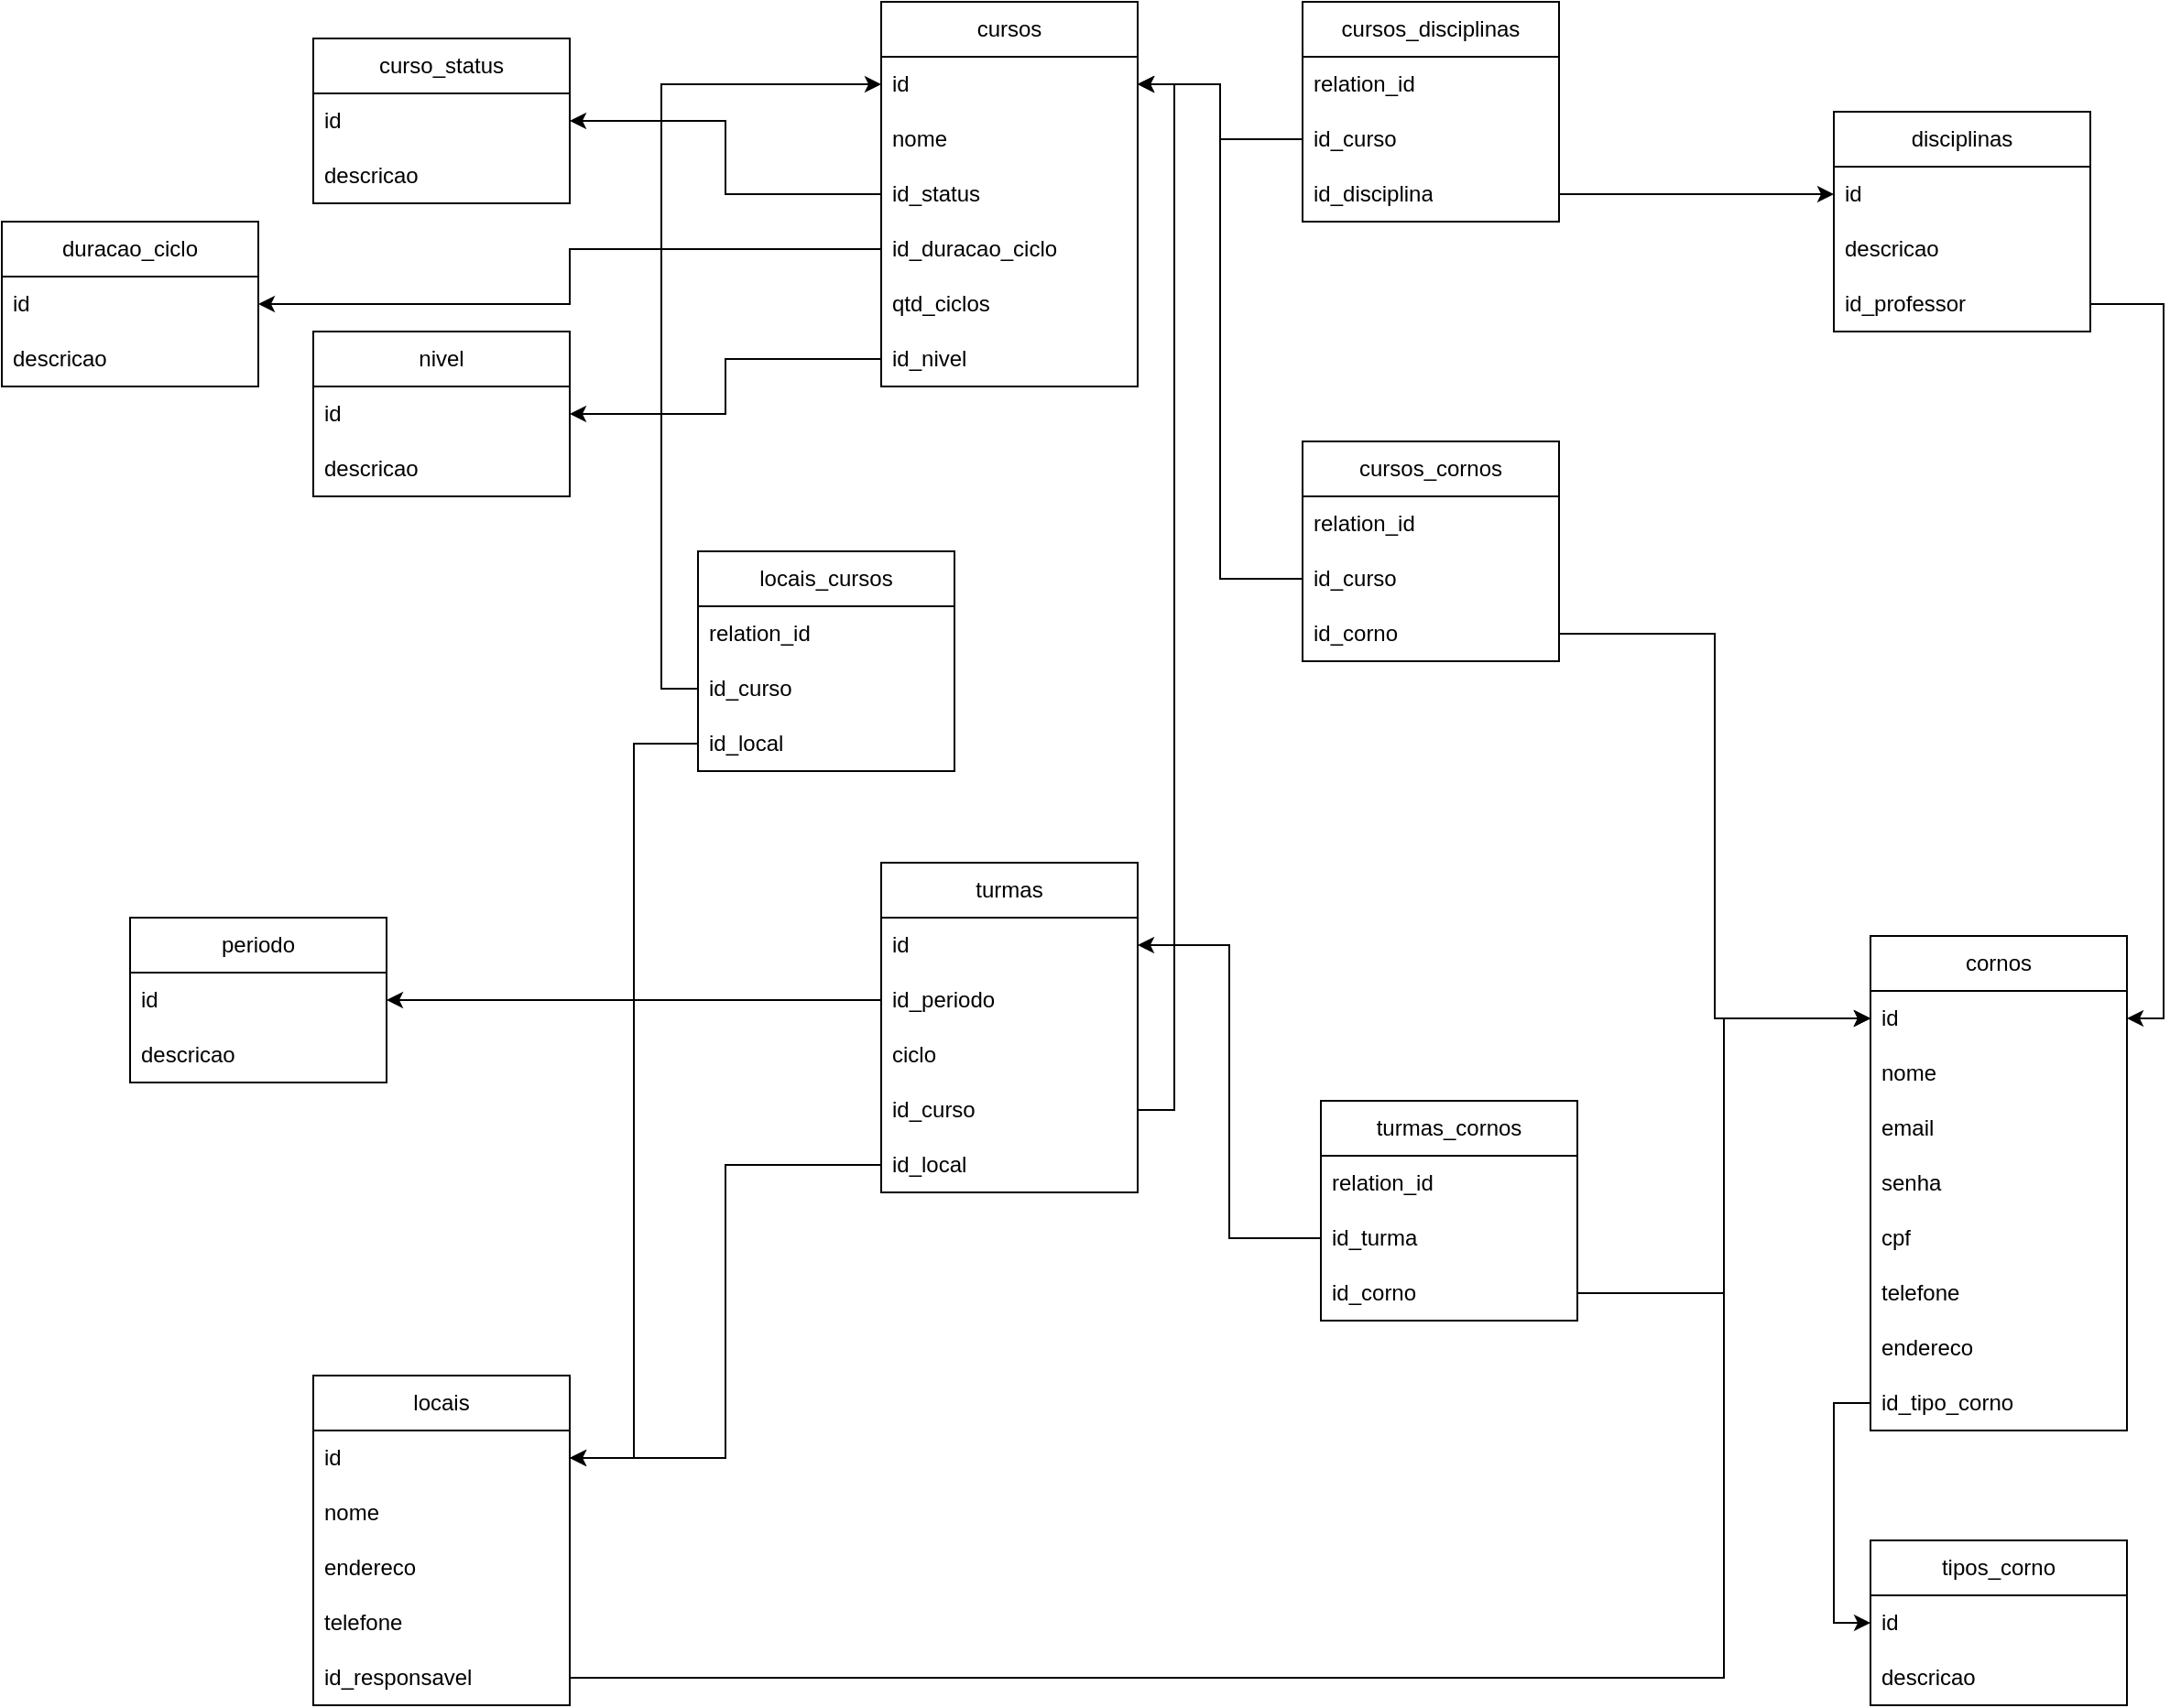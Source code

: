 <mxfile version="21.1.2" type="device">
  <diagram name="Page-1" id="UNueOS8lXwnA3cSCIWRU">
    <mxGraphModel dx="1342" dy="1609" grid="1" gridSize="10" guides="1" tooltips="1" connect="1" arrows="1" fold="1" page="1" pageScale="1" pageWidth="850" pageHeight="1100" math="0" shadow="0">
      <root>
        <mxCell id="0" />
        <mxCell id="1" parent="0" />
        <mxCell id="bWdY93K6kgxjIKni7vh6-2" value="cornos" style="swimlane;fontStyle=0;childLayout=stackLayout;horizontal=1;startSize=30;horizontalStack=0;resizeParent=1;resizeParentMax=0;resizeLast=0;collapsible=1;marginBottom=0;whiteSpace=wrap;html=1;" parent="1" vertex="1">
          <mxGeometry x="1020" y="-560" width="140" height="270" as="geometry" />
        </mxCell>
        <mxCell id="bWdY93K6kgxjIKni7vh6-3" value="id" style="text;strokeColor=none;fillColor=none;align=left;verticalAlign=middle;spacingLeft=4;spacingRight=4;overflow=hidden;points=[[0,0.5],[1,0.5]];portConstraint=eastwest;rotatable=0;whiteSpace=wrap;html=1;" parent="bWdY93K6kgxjIKni7vh6-2" vertex="1">
          <mxGeometry y="30" width="140" height="30" as="geometry" />
        </mxCell>
        <mxCell id="bWdY93K6kgxjIKni7vh6-4" value="nome" style="text;strokeColor=none;fillColor=none;align=left;verticalAlign=middle;spacingLeft=4;spacingRight=4;overflow=hidden;points=[[0,0.5],[1,0.5]];portConstraint=eastwest;rotatable=0;whiteSpace=wrap;html=1;" parent="bWdY93K6kgxjIKni7vh6-2" vertex="1">
          <mxGeometry y="60" width="140" height="30" as="geometry" />
        </mxCell>
        <mxCell id="bWdY93K6kgxjIKni7vh6-5" value="email" style="text;strokeColor=none;fillColor=none;align=left;verticalAlign=middle;spacingLeft=4;spacingRight=4;overflow=hidden;points=[[0,0.5],[1,0.5]];portConstraint=eastwest;rotatable=0;whiteSpace=wrap;html=1;" parent="bWdY93K6kgxjIKni7vh6-2" vertex="1">
          <mxGeometry y="90" width="140" height="30" as="geometry" />
        </mxCell>
        <mxCell id="bWdY93K6kgxjIKni7vh6-7" value="senha" style="text;strokeColor=none;fillColor=none;align=left;verticalAlign=middle;spacingLeft=4;spacingRight=4;overflow=hidden;points=[[0,0.5],[1,0.5]];portConstraint=eastwest;rotatable=0;whiteSpace=wrap;html=1;" parent="bWdY93K6kgxjIKni7vh6-2" vertex="1">
          <mxGeometry y="120" width="140" height="30" as="geometry" />
        </mxCell>
        <mxCell id="bWdY93K6kgxjIKni7vh6-8" value="cpf" style="text;strokeColor=none;fillColor=none;align=left;verticalAlign=middle;spacingLeft=4;spacingRight=4;overflow=hidden;points=[[0,0.5],[1,0.5]];portConstraint=eastwest;rotatable=0;whiteSpace=wrap;html=1;" parent="bWdY93K6kgxjIKni7vh6-2" vertex="1">
          <mxGeometry y="150" width="140" height="30" as="geometry" />
        </mxCell>
        <mxCell id="bWdY93K6kgxjIKni7vh6-9" value="telefone" style="text;strokeColor=none;fillColor=none;align=left;verticalAlign=middle;spacingLeft=4;spacingRight=4;overflow=hidden;points=[[0,0.5],[1,0.5]];portConstraint=eastwest;rotatable=0;whiteSpace=wrap;html=1;" parent="bWdY93K6kgxjIKni7vh6-2" vertex="1">
          <mxGeometry y="180" width="140" height="30" as="geometry" />
        </mxCell>
        <mxCell id="fY6d0cN9AgHFVK3NOtTk-2" value="endereco" style="text;strokeColor=none;fillColor=none;align=left;verticalAlign=middle;spacingLeft=4;spacingRight=4;overflow=hidden;points=[[0,0.5],[1,0.5]];portConstraint=eastwest;rotatable=0;whiteSpace=wrap;html=1;" vertex="1" parent="bWdY93K6kgxjIKni7vh6-2">
          <mxGeometry y="210" width="140" height="30" as="geometry" />
        </mxCell>
        <mxCell id="bWdY93K6kgxjIKni7vh6-91" value="id_tipo_corno" style="text;strokeColor=none;fillColor=none;align=left;verticalAlign=middle;spacingLeft=4;spacingRight=4;overflow=hidden;points=[[0,0.5],[1,0.5]];portConstraint=eastwest;rotatable=0;whiteSpace=wrap;html=1;" parent="bWdY93K6kgxjIKni7vh6-2" vertex="1">
          <mxGeometry y="240" width="140" height="30" as="geometry" />
        </mxCell>
        <mxCell id="bWdY93K6kgxjIKni7vh6-17" value="curso_status" style="swimlane;fontStyle=0;childLayout=stackLayout;horizontal=1;startSize=30;horizontalStack=0;resizeParent=1;resizeParentMax=0;resizeLast=0;collapsible=1;marginBottom=0;whiteSpace=wrap;html=1;" parent="1" vertex="1">
          <mxGeometry x="170" y="-1050" width="140" height="90" as="geometry" />
        </mxCell>
        <mxCell id="bWdY93K6kgxjIKni7vh6-18" value="id" style="text;strokeColor=none;fillColor=none;align=left;verticalAlign=middle;spacingLeft=4;spacingRight=4;overflow=hidden;points=[[0,0.5],[1,0.5]];portConstraint=eastwest;rotatable=0;whiteSpace=wrap;html=1;" parent="bWdY93K6kgxjIKni7vh6-17" vertex="1">
          <mxGeometry y="30" width="140" height="30" as="geometry" />
        </mxCell>
        <mxCell id="bWdY93K6kgxjIKni7vh6-19" value="descricao" style="text;strokeColor=none;fillColor=none;align=left;verticalAlign=middle;spacingLeft=4;spacingRight=4;overflow=hidden;points=[[0,0.5],[1,0.5]];portConstraint=eastwest;rotatable=0;whiteSpace=wrap;html=1;" parent="bWdY93K6kgxjIKni7vh6-17" vertex="1">
          <mxGeometry y="60" width="140" height="30" as="geometry" />
        </mxCell>
        <mxCell id="bWdY93K6kgxjIKni7vh6-24" value="cursos" style="swimlane;fontStyle=0;childLayout=stackLayout;horizontal=1;startSize=30;horizontalStack=0;resizeParent=1;resizeParentMax=0;resizeLast=0;collapsible=1;marginBottom=0;whiteSpace=wrap;html=1;" parent="1" vertex="1">
          <mxGeometry x="480" y="-1070" width="140" height="210" as="geometry" />
        </mxCell>
        <mxCell id="bWdY93K6kgxjIKni7vh6-25" value="id" style="text;strokeColor=none;fillColor=none;align=left;verticalAlign=middle;spacingLeft=4;spacingRight=4;overflow=hidden;points=[[0,0.5],[1,0.5]];portConstraint=eastwest;rotatable=0;whiteSpace=wrap;html=1;" parent="bWdY93K6kgxjIKni7vh6-24" vertex="1">
          <mxGeometry y="30" width="140" height="30" as="geometry" />
        </mxCell>
        <mxCell id="bWdY93K6kgxjIKni7vh6-26" value="nome" style="text;strokeColor=none;fillColor=none;align=left;verticalAlign=middle;spacingLeft=4;spacingRight=4;overflow=hidden;points=[[0,0.5],[1,0.5]];portConstraint=eastwest;rotatable=0;whiteSpace=wrap;html=1;" parent="bWdY93K6kgxjIKni7vh6-24" vertex="1">
          <mxGeometry y="60" width="140" height="30" as="geometry" />
        </mxCell>
        <mxCell id="bWdY93K6kgxjIKni7vh6-30" value="id_status" style="text;strokeColor=none;fillColor=none;align=left;verticalAlign=middle;spacingLeft=4;spacingRight=4;overflow=hidden;points=[[0,0.5],[1,0.5]];portConstraint=eastwest;rotatable=0;whiteSpace=wrap;html=1;" parent="bWdY93K6kgxjIKni7vh6-24" vertex="1">
          <mxGeometry y="90" width="140" height="30" as="geometry" />
        </mxCell>
        <mxCell id="bWdY93K6kgxjIKni7vh6-72" value="id_duracao_ciclo" style="text;strokeColor=none;fillColor=none;align=left;verticalAlign=middle;spacingLeft=4;spacingRight=4;overflow=hidden;points=[[0,0.5],[1,0.5]];portConstraint=eastwest;rotatable=0;whiteSpace=wrap;html=1;" parent="bWdY93K6kgxjIKni7vh6-24" vertex="1">
          <mxGeometry y="120" width="140" height="30" as="geometry" />
        </mxCell>
        <mxCell id="bWdY93K6kgxjIKni7vh6-73" value="qtd_ciclos" style="text;strokeColor=none;fillColor=none;align=left;verticalAlign=middle;spacingLeft=4;spacingRight=4;overflow=hidden;points=[[0,0.5],[1,0.5]];portConstraint=eastwest;rotatable=0;whiteSpace=wrap;html=1;" parent="bWdY93K6kgxjIKni7vh6-24" vertex="1">
          <mxGeometry y="150" width="140" height="30" as="geometry" />
        </mxCell>
        <mxCell id="bWdY93K6kgxjIKni7vh6-74" value="id_nivel" style="text;strokeColor=none;fillColor=none;align=left;verticalAlign=middle;spacingLeft=4;spacingRight=4;overflow=hidden;points=[[0,0.5],[1,0.5]];portConstraint=eastwest;rotatable=0;whiteSpace=wrap;html=1;" parent="bWdY93K6kgxjIKni7vh6-24" vertex="1">
          <mxGeometry y="180" width="140" height="30" as="geometry" />
        </mxCell>
        <mxCell id="bWdY93K6kgxjIKni7vh6-32" value="cursos_cornos" style="swimlane;fontStyle=0;childLayout=stackLayout;horizontal=1;startSize=30;horizontalStack=0;resizeParent=1;resizeParentMax=0;resizeLast=0;collapsible=1;marginBottom=0;whiteSpace=wrap;html=1;" parent="1" vertex="1">
          <mxGeometry x="710" y="-830" width="140" height="120" as="geometry" />
        </mxCell>
        <mxCell id="bWdY93K6kgxjIKni7vh6-33" value="relation_id" style="text;strokeColor=none;fillColor=none;align=left;verticalAlign=middle;spacingLeft=4;spacingRight=4;overflow=hidden;points=[[0,0.5],[1,0.5]];portConstraint=eastwest;rotatable=0;whiteSpace=wrap;html=1;" parent="bWdY93K6kgxjIKni7vh6-32" vertex="1">
          <mxGeometry y="30" width="140" height="30" as="geometry" />
        </mxCell>
        <mxCell id="bWdY93K6kgxjIKni7vh6-34" value="id_curso" style="text;strokeColor=none;fillColor=none;align=left;verticalAlign=middle;spacingLeft=4;spacingRight=4;overflow=hidden;points=[[0,0.5],[1,0.5]];portConstraint=eastwest;rotatable=0;whiteSpace=wrap;html=1;" parent="bWdY93K6kgxjIKni7vh6-32" vertex="1">
          <mxGeometry y="60" width="140" height="30" as="geometry" />
        </mxCell>
        <mxCell id="bWdY93K6kgxjIKni7vh6-35" value="id_corno" style="text;strokeColor=none;fillColor=none;align=left;verticalAlign=middle;spacingLeft=4;spacingRight=4;overflow=hidden;points=[[0,0.5],[1,0.5]];portConstraint=eastwest;rotatable=0;whiteSpace=wrap;html=1;" parent="bWdY93K6kgxjIKni7vh6-32" vertex="1">
          <mxGeometry y="90" width="140" height="30" as="geometry" />
        </mxCell>
        <mxCell id="bWdY93K6kgxjIKni7vh6-40" value="locais" style="swimlane;fontStyle=0;childLayout=stackLayout;horizontal=1;startSize=30;horizontalStack=0;resizeParent=1;resizeParentMax=0;resizeLast=0;collapsible=1;marginBottom=0;whiteSpace=wrap;html=1;" parent="1" vertex="1">
          <mxGeometry x="170" y="-320" width="140" height="180" as="geometry" />
        </mxCell>
        <mxCell id="bWdY93K6kgxjIKni7vh6-41" value="id" style="text;strokeColor=none;fillColor=none;align=left;verticalAlign=middle;spacingLeft=4;spacingRight=4;overflow=hidden;points=[[0,0.5],[1,0.5]];portConstraint=eastwest;rotatable=0;whiteSpace=wrap;html=1;" parent="bWdY93K6kgxjIKni7vh6-40" vertex="1">
          <mxGeometry y="30" width="140" height="30" as="geometry" />
        </mxCell>
        <mxCell id="bWdY93K6kgxjIKni7vh6-42" value="nome" style="text;strokeColor=none;fillColor=none;align=left;verticalAlign=middle;spacingLeft=4;spacingRight=4;overflow=hidden;points=[[0,0.5],[1,0.5]];portConstraint=eastwest;rotatable=0;whiteSpace=wrap;html=1;" parent="bWdY93K6kgxjIKni7vh6-40" vertex="1">
          <mxGeometry y="60" width="140" height="30" as="geometry" />
        </mxCell>
        <mxCell id="bWdY93K6kgxjIKni7vh6-43" value="endereco" style="text;strokeColor=none;fillColor=none;align=left;verticalAlign=middle;spacingLeft=4;spacingRight=4;overflow=hidden;points=[[0,0.5],[1,0.5]];portConstraint=eastwest;rotatable=0;whiteSpace=wrap;html=1;" parent="bWdY93K6kgxjIKni7vh6-40" vertex="1">
          <mxGeometry y="90" width="140" height="30" as="geometry" />
        </mxCell>
        <mxCell id="bWdY93K6kgxjIKni7vh6-44" value="telefone" style="text;strokeColor=none;fillColor=none;align=left;verticalAlign=middle;spacingLeft=4;spacingRight=4;overflow=hidden;points=[[0,0.5],[1,0.5]];portConstraint=eastwest;rotatable=0;whiteSpace=wrap;html=1;" parent="bWdY93K6kgxjIKni7vh6-40" vertex="1">
          <mxGeometry y="120" width="140" height="30" as="geometry" />
        </mxCell>
        <mxCell id="bWdY93K6kgxjIKni7vh6-45" value="id_responsavel" style="text;strokeColor=none;fillColor=none;align=left;verticalAlign=middle;spacingLeft=4;spacingRight=4;overflow=hidden;points=[[0,0.5],[1,0.5]];portConstraint=eastwest;rotatable=0;whiteSpace=wrap;html=1;" parent="bWdY93K6kgxjIKni7vh6-40" vertex="1">
          <mxGeometry y="150" width="140" height="30" as="geometry" />
        </mxCell>
        <mxCell id="bWdY93K6kgxjIKni7vh6-48" value="locais_cursos" style="swimlane;fontStyle=0;childLayout=stackLayout;horizontal=1;startSize=30;horizontalStack=0;resizeParent=1;resizeParentMax=0;resizeLast=0;collapsible=1;marginBottom=0;whiteSpace=wrap;html=1;" parent="1" vertex="1">
          <mxGeometry x="380" y="-770" width="140" height="120" as="geometry" />
        </mxCell>
        <mxCell id="bWdY93K6kgxjIKni7vh6-49" value="relation_id" style="text;strokeColor=none;fillColor=none;align=left;verticalAlign=middle;spacingLeft=4;spacingRight=4;overflow=hidden;points=[[0,0.5],[1,0.5]];portConstraint=eastwest;rotatable=0;whiteSpace=wrap;html=1;" parent="bWdY93K6kgxjIKni7vh6-48" vertex="1">
          <mxGeometry y="30" width="140" height="30" as="geometry" />
        </mxCell>
        <mxCell id="bWdY93K6kgxjIKni7vh6-50" value="id_curso" style="text;strokeColor=none;fillColor=none;align=left;verticalAlign=middle;spacingLeft=4;spacingRight=4;overflow=hidden;points=[[0,0.5],[1,0.5]];portConstraint=eastwest;rotatable=0;whiteSpace=wrap;html=1;" parent="bWdY93K6kgxjIKni7vh6-48" vertex="1">
          <mxGeometry y="60" width="140" height="30" as="geometry" />
        </mxCell>
        <mxCell id="bWdY93K6kgxjIKni7vh6-51" value="id_local" style="text;strokeColor=none;fillColor=none;align=left;verticalAlign=middle;spacingLeft=4;spacingRight=4;overflow=hidden;points=[[0,0.5],[1,0.5]];portConstraint=eastwest;rotatable=0;whiteSpace=wrap;html=1;" parent="bWdY93K6kgxjIKni7vh6-48" vertex="1">
          <mxGeometry y="90" width="140" height="30" as="geometry" />
        </mxCell>
        <mxCell id="bWdY93K6kgxjIKni7vh6-61" value="turmas" style="swimlane;fontStyle=0;childLayout=stackLayout;horizontal=1;startSize=30;horizontalStack=0;resizeParent=1;resizeParentMax=0;resizeLast=0;collapsible=1;marginBottom=0;whiteSpace=wrap;html=1;" parent="1" vertex="1">
          <mxGeometry x="480" y="-600" width="140" height="180" as="geometry" />
        </mxCell>
        <mxCell id="bWdY93K6kgxjIKni7vh6-62" value="id" style="text;strokeColor=none;fillColor=none;align=left;verticalAlign=middle;spacingLeft=4;spacingRight=4;overflow=hidden;points=[[0,0.5],[1,0.5]];portConstraint=eastwest;rotatable=0;whiteSpace=wrap;html=1;" parent="bWdY93K6kgxjIKni7vh6-61" vertex="1">
          <mxGeometry y="30" width="140" height="30" as="geometry" />
        </mxCell>
        <mxCell id="bWdY93K6kgxjIKni7vh6-63" value="id_periodo" style="text;strokeColor=none;fillColor=none;align=left;verticalAlign=middle;spacingLeft=4;spacingRight=4;overflow=hidden;points=[[0,0.5],[1,0.5]];portConstraint=eastwest;rotatable=0;whiteSpace=wrap;html=1;" parent="bWdY93K6kgxjIKni7vh6-61" vertex="1">
          <mxGeometry y="60" width="140" height="30" as="geometry" />
        </mxCell>
        <mxCell id="bWdY93K6kgxjIKni7vh6-64" value="ciclo" style="text;strokeColor=none;fillColor=none;align=left;verticalAlign=middle;spacingLeft=4;spacingRight=4;overflow=hidden;points=[[0,0.5],[1,0.5]];portConstraint=eastwest;rotatable=0;whiteSpace=wrap;html=1;" parent="bWdY93K6kgxjIKni7vh6-61" vertex="1">
          <mxGeometry y="90" width="140" height="30" as="geometry" />
        </mxCell>
        <mxCell id="bWdY93K6kgxjIKni7vh6-130" value="id_curso" style="text;strokeColor=none;fillColor=none;align=left;verticalAlign=middle;spacingLeft=4;spacingRight=4;overflow=hidden;points=[[0,0.5],[1,0.5]];portConstraint=eastwest;rotatable=0;whiteSpace=wrap;html=1;" parent="bWdY93K6kgxjIKni7vh6-61" vertex="1">
          <mxGeometry y="120" width="140" height="30" as="geometry" />
        </mxCell>
        <mxCell id="bWdY93K6kgxjIKni7vh6-161" value="id_local" style="text;strokeColor=none;fillColor=none;align=left;verticalAlign=middle;spacingLeft=4;spacingRight=4;overflow=hidden;points=[[0,0.5],[1,0.5]];portConstraint=eastwest;rotatable=0;whiteSpace=wrap;html=1;" parent="bWdY93K6kgxjIKni7vh6-61" vertex="1">
          <mxGeometry y="150" width="140" height="30" as="geometry" />
        </mxCell>
        <mxCell id="bWdY93K6kgxjIKni7vh6-65" value="periodo" style="swimlane;fontStyle=0;childLayout=stackLayout;horizontal=1;startSize=30;horizontalStack=0;resizeParent=1;resizeParentMax=0;resizeLast=0;collapsible=1;marginBottom=0;whiteSpace=wrap;html=1;" parent="1" vertex="1">
          <mxGeometry x="70" y="-570" width="140" height="90" as="geometry" />
        </mxCell>
        <mxCell id="bWdY93K6kgxjIKni7vh6-66" value="id" style="text;strokeColor=none;fillColor=none;align=left;verticalAlign=middle;spacingLeft=4;spacingRight=4;overflow=hidden;points=[[0,0.5],[1,0.5]];portConstraint=eastwest;rotatable=0;whiteSpace=wrap;html=1;" parent="bWdY93K6kgxjIKni7vh6-65" vertex="1">
          <mxGeometry y="30" width="140" height="30" as="geometry" />
        </mxCell>
        <mxCell id="bWdY93K6kgxjIKni7vh6-67" value="descricao" style="text;strokeColor=none;fillColor=none;align=left;verticalAlign=middle;spacingLeft=4;spacingRight=4;overflow=hidden;points=[[0,0.5],[1,0.5]];portConstraint=eastwest;rotatable=0;whiteSpace=wrap;html=1;" parent="bWdY93K6kgxjIKni7vh6-65" vertex="1">
          <mxGeometry y="60" width="140" height="30" as="geometry" />
        </mxCell>
        <mxCell id="bWdY93K6kgxjIKni7vh6-69" value="duracao_ciclo" style="swimlane;fontStyle=0;childLayout=stackLayout;horizontal=1;startSize=30;horizontalStack=0;resizeParent=1;resizeParentMax=0;resizeLast=0;collapsible=1;marginBottom=0;whiteSpace=wrap;html=1;" parent="1" vertex="1">
          <mxGeometry y="-950" width="140" height="90" as="geometry" />
        </mxCell>
        <mxCell id="bWdY93K6kgxjIKni7vh6-70" value="id" style="text;strokeColor=none;fillColor=none;align=left;verticalAlign=middle;spacingLeft=4;spacingRight=4;overflow=hidden;points=[[0,0.5],[1,0.5]];portConstraint=eastwest;rotatable=0;whiteSpace=wrap;html=1;" parent="bWdY93K6kgxjIKni7vh6-69" vertex="1">
          <mxGeometry y="30" width="140" height="30" as="geometry" />
        </mxCell>
        <mxCell id="bWdY93K6kgxjIKni7vh6-71" value="descricao" style="text;strokeColor=none;fillColor=none;align=left;verticalAlign=middle;spacingLeft=4;spacingRight=4;overflow=hidden;points=[[0,0.5],[1,0.5]];portConstraint=eastwest;rotatable=0;whiteSpace=wrap;html=1;" parent="bWdY93K6kgxjIKni7vh6-69" vertex="1">
          <mxGeometry y="60" width="140" height="30" as="geometry" />
        </mxCell>
        <mxCell id="bWdY93K6kgxjIKni7vh6-75" value="nivel" style="swimlane;fontStyle=0;childLayout=stackLayout;horizontal=1;startSize=30;horizontalStack=0;resizeParent=1;resizeParentMax=0;resizeLast=0;collapsible=1;marginBottom=0;whiteSpace=wrap;html=1;" parent="1" vertex="1">
          <mxGeometry x="170" y="-890" width="140" height="90" as="geometry" />
        </mxCell>
        <mxCell id="bWdY93K6kgxjIKni7vh6-76" value="id" style="text;strokeColor=none;fillColor=none;align=left;verticalAlign=middle;spacingLeft=4;spacingRight=4;overflow=hidden;points=[[0,0.5],[1,0.5]];portConstraint=eastwest;rotatable=0;whiteSpace=wrap;html=1;" parent="bWdY93K6kgxjIKni7vh6-75" vertex="1">
          <mxGeometry y="30" width="140" height="30" as="geometry" />
        </mxCell>
        <mxCell id="bWdY93K6kgxjIKni7vh6-77" value="descricao" style="text;strokeColor=none;fillColor=none;align=left;verticalAlign=middle;spacingLeft=4;spacingRight=4;overflow=hidden;points=[[0,0.5],[1,0.5]];portConstraint=eastwest;rotatable=0;whiteSpace=wrap;html=1;" parent="bWdY93K6kgxjIKni7vh6-75" vertex="1">
          <mxGeometry y="60" width="140" height="30" as="geometry" />
        </mxCell>
        <mxCell id="bWdY93K6kgxjIKni7vh6-79" value="turmas_cornos" style="swimlane;fontStyle=0;childLayout=stackLayout;horizontal=1;startSize=30;horizontalStack=0;resizeParent=1;resizeParentMax=0;resizeLast=0;collapsible=1;marginBottom=0;whiteSpace=wrap;html=1;" parent="1" vertex="1">
          <mxGeometry x="720" y="-470" width="140" height="120" as="geometry" />
        </mxCell>
        <mxCell id="bWdY93K6kgxjIKni7vh6-80" value="relation_id" style="text;strokeColor=none;fillColor=none;align=left;verticalAlign=middle;spacingLeft=4;spacingRight=4;overflow=hidden;points=[[0,0.5],[1,0.5]];portConstraint=eastwest;rotatable=0;whiteSpace=wrap;html=1;" parent="bWdY93K6kgxjIKni7vh6-79" vertex="1">
          <mxGeometry y="30" width="140" height="30" as="geometry" />
        </mxCell>
        <mxCell id="bWdY93K6kgxjIKni7vh6-81" value="id_turma" style="text;strokeColor=none;fillColor=none;align=left;verticalAlign=middle;spacingLeft=4;spacingRight=4;overflow=hidden;points=[[0,0.5],[1,0.5]];portConstraint=eastwest;rotatable=0;whiteSpace=wrap;html=1;" parent="bWdY93K6kgxjIKni7vh6-79" vertex="1">
          <mxGeometry y="60" width="140" height="30" as="geometry" />
        </mxCell>
        <mxCell id="bWdY93K6kgxjIKni7vh6-82" value="id_corno" style="text;strokeColor=none;fillColor=none;align=left;verticalAlign=middle;spacingLeft=4;spacingRight=4;overflow=hidden;points=[[0,0.5],[1,0.5]];portConstraint=eastwest;rotatable=0;whiteSpace=wrap;html=1;" parent="bWdY93K6kgxjIKni7vh6-79" vertex="1">
          <mxGeometry y="90" width="140" height="30" as="geometry" />
        </mxCell>
        <mxCell id="bWdY93K6kgxjIKni7vh6-83" value="disciplinas" style="swimlane;fontStyle=0;childLayout=stackLayout;horizontal=1;startSize=30;horizontalStack=0;resizeParent=1;resizeParentMax=0;resizeLast=0;collapsible=1;marginBottom=0;whiteSpace=wrap;html=1;" parent="1" vertex="1">
          <mxGeometry x="1000" y="-1010" width="140" height="120" as="geometry" />
        </mxCell>
        <mxCell id="bWdY93K6kgxjIKni7vh6-84" value="id" style="text;strokeColor=none;fillColor=none;align=left;verticalAlign=middle;spacingLeft=4;spacingRight=4;overflow=hidden;points=[[0,0.5],[1,0.5]];portConstraint=eastwest;rotatable=0;whiteSpace=wrap;html=1;" parent="bWdY93K6kgxjIKni7vh6-83" vertex="1">
          <mxGeometry y="30" width="140" height="30" as="geometry" />
        </mxCell>
        <mxCell id="bWdY93K6kgxjIKni7vh6-85" value="descricao" style="text;strokeColor=none;fillColor=none;align=left;verticalAlign=middle;spacingLeft=4;spacingRight=4;overflow=hidden;points=[[0,0.5],[1,0.5]];portConstraint=eastwest;rotatable=0;whiteSpace=wrap;html=1;" parent="bWdY93K6kgxjIKni7vh6-83" vertex="1">
          <mxGeometry y="60" width="140" height="30" as="geometry" />
        </mxCell>
        <mxCell id="bWdY93K6kgxjIKni7vh6-86" value="id_professor" style="text;strokeColor=none;fillColor=none;align=left;verticalAlign=middle;spacingLeft=4;spacingRight=4;overflow=hidden;points=[[0,0.5],[1,0.5]];portConstraint=eastwest;rotatable=0;whiteSpace=wrap;html=1;" parent="bWdY93K6kgxjIKni7vh6-83" vertex="1">
          <mxGeometry y="90" width="140" height="30" as="geometry" />
        </mxCell>
        <mxCell id="bWdY93K6kgxjIKni7vh6-87" value="cursos_disciplinas" style="swimlane;fontStyle=0;childLayout=stackLayout;horizontal=1;startSize=30;horizontalStack=0;resizeParent=1;resizeParentMax=0;resizeLast=0;collapsible=1;marginBottom=0;whiteSpace=wrap;html=1;" parent="1" vertex="1">
          <mxGeometry x="710" y="-1070" width="140" height="120" as="geometry" />
        </mxCell>
        <mxCell id="bWdY93K6kgxjIKni7vh6-88" value="relation_id" style="text;strokeColor=none;fillColor=none;align=left;verticalAlign=middle;spacingLeft=4;spacingRight=4;overflow=hidden;points=[[0,0.5],[1,0.5]];portConstraint=eastwest;rotatable=0;whiteSpace=wrap;html=1;" parent="bWdY93K6kgxjIKni7vh6-87" vertex="1">
          <mxGeometry y="30" width="140" height="30" as="geometry" />
        </mxCell>
        <mxCell id="bWdY93K6kgxjIKni7vh6-89" value="id_curso" style="text;strokeColor=none;fillColor=none;align=left;verticalAlign=middle;spacingLeft=4;spacingRight=4;overflow=hidden;points=[[0,0.5],[1,0.5]];portConstraint=eastwest;rotatable=0;whiteSpace=wrap;html=1;" parent="bWdY93K6kgxjIKni7vh6-87" vertex="1">
          <mxGeometry y="60" width="140" height="30" as="geometry" />
        </mxCell>
        <mxCell id="bWdY93K6kgxjIKni7vh6-90" value="id_disciplina" style="text;strokeColor=none;fillColor=none;align=left;verticalAlign=middle;spacingLeft=4;spacingRight=4;overflow=hidden;points=[[0,0.5],[1,0.5]];portConstraint=eastwest;rotatable=0;whiteSpace=wrap;html=1;" parent="bWdY93K6kgxjIKni7vh6-87" vertex="1">
          <mxGeometry y="90" width="140" height="30" as="geometry" />
        </mxCell>
        <mxCell id="bWdY93K6kgxjIKni7vh6-92" value="tipos_corno" style="swimlane;fontStyle=0;childLayout=stackLayout;horizontal=1;startSize=30;horizontalStack=0;resizeParent=1;resizeParentMax=0;resizeLast=0;collapsible=1;marginBottom=0;whiteSpace=wrap;html=1;" parent="1" vertex="1">
          <mxGeometry x="1020" y="-230" width="140" height="90" as="geometry" />
        </mxCell>
        <mxCell id="bWdY93K6kgxjIKni7vh6-93" value="id" style="text;strokeColor=none;fillColor=none;align=left;verticalAlign=middle;spacingLeft=4;spacingRight=4;overflow=hidden;points=[[0,0.5],[1,0.5]];portConstraint=eastwest;rotatable=0;whiteSpace=wrap;html=1;" parent="bWdY93K6kgxjIKni7vh6-92" vertex="1">
          <mxGeometry y="30" width="140" height="30" as="geometry" />
        </mxCell>
        <mxCell id="bWdY93K6kgxjIKni7vh6-94" value="descricao" style="text;strokeColor=none;fillColor=none;align=left;verticalAlign=middle;spacingLeft=4;spacingRight=4;overflow=hidden;points=[[0,0.5],[1,0.5]];portConstraint=eastwest;rotatable=0;whiteSpace=wrap;html=1;" parent="bWdY93K6kgxjIKni7vh6-92" vertex="1">
          <mxGeometry y="60" width="140" height="30" as="geometry" />
        </mxCell>
        <mxCell id="bWdY93K6kgxjIKni7vh6-150" style="edgeStyle=orthogonalEdgeStyle;rounded=0;orthogonalLoop=1;jettySize=auto;html=1;exitX=0;exitY=0.5;exitDx=0;exitDy=0;entryX=1;entryY=0.5;entryDx=0;entryDy=0;" parent="1" source="bWdY93K6kgxjIKni7vh6-30" target="bWdY93K6kgxjIKni7vh6-18" edge="1">
          <mxGeometry relative="1" as="geometry" />
        </mxCell>
        <mxCell id="bWdY93K6kgxjIKni7vh6-153" style="edgeStyle=orthogonalEdgeStyle;rounded=0;orthogonalLoop=1;jettySize=auto;html=1;exitX=0;exitY=0.5;exitDx=0;exitDy=0;entryX=1;entryY=0.5;entryDx=0;entryDy=0;" parent="1" source="bWdY93K6kgxjIKni7vh6-74" target="bWdY93K6kgxjIKni7vh6-76" edge="1">
          <mxGeometry relative="1" as="geometry" />
        </mxCell>
        <mxCell id="bWdY93K6kgxjIKni7vh6-154" style="edgeStyle=orthogonalEdgeStyle;rounded=0;orthogonalLoop=1;jettySize=auto;html=1;exitX=0;exitY=0.5;exitDx=0;exitDy=0;entryX=1;entryY=0.5;entryDx=0;entryDy=0;" parent="1" source="bWdY93K6kgxjIKni7vh6-72" target="bWdY93K6kgxjIKni7vh6-70" edge="1">
          <mxGeometry relative="1" as="geometry" />
        </mxCell>
        <mxCell id="bWdY93K6kgxjIKni7vh6-155" style="edgeStyle=orthogonalEdgeStyle;rounded=0;orthogonalLoop=1;jettySize=auto;html=1;exitX=0;exitY=0.5;exitDx=0;exitDy=0;entryX=1;entryY=0.5;entryDx=0;entryDy=0;" parent="1" source="bWdY93K6kgxjIKni7vh6-89" target="bWdY93K6kgxjIKni7vh6-25" edge="1">
          <mxGeometry relative="1" as="geometry" />
        </mxCell>
        <mxCell id="bWdY93K6kgxjIKni7vh6-156" style="edgeStyle=orthogonalEdgeStyle;rounded=0;orthogonalLoop=1;jettySize=auto;html=1;exitX=1;exitY=0.5;exitDx=0;exitDy=0;entryX=0;entryY=0.5;entryDx=0;entryDy=0;" parent="1" source="bWdY93K6kgxjIKni7vh6-90" target="bWdY93K6kgxjIKni7vh6-84" edge="1">
          <mxGeometry relative="1" as="geometry" />
        </mxCell>
        <mxCell id="bWdY93K6kgxjIKni7vh6-159" style="edgeStyle=orthogonalEdgeStyle;rounded=0;orthogonalLoop=1;jettySize=auto;html=1;exitX=0;exitY=0.5;exitDx=0;exitDy=0;" parent="1" source="bWdY93K6kgxjIKni7vh6-34" target="bWdY93K6kgxjIKni7vh6-25" edge="1">
          <mxGeometry relative="1" as="geometry" />
        </mxCell>
        <mxCell id="bWdY93K6kgxjIKni7vh6-160" style="edgeStyle=orthogonalEdgeStyle;rounded=0;orthogonalLoop=1;jettySize=auto;html=1;exitX=1;exitY=0.5;exitDx=0;exitDy=0;entryX=0;entryY=0.5;entryDx=0;entryDy=0;" parent="1" source="bWdY93K6kgxjIKni7vh6-35" target="bWdY93K6kgxjIKni7vh6-3" edge="1">
          <mxGeometry relative="1" as="geometry" />
        </mxCell>
        <mxCell id="bWdY93K6kgxjIKni7vh6-162" style="edgeStyle=orthogonalEdgeStyle;rounded=0;orthogonalLoop=1;jettySize=auto;html=1;exitX=1;exitY=0.5;exitDx=0;exitDy=0;entryX=1;entryY=0.5;entryDx=0;entryDy=0;" parent="1" source="bWdY93K6kgxjIKni7vh6-130" target="bWdY93K6kgxjIKni7vh6-25" edge="1">
          <mxGeometry relative="1" as="geometry" />
        </mxCell>
        <mxCell id="bWdY93K6kgxjIKni7vh6-163" style="edgeStyle=orthogonalEdgeStyle;rounded=0;orthogonalLoop=1;jettySize=auto;html=1;exitX=0;exitY=0.5;exitDx=0;exitDy=0;entryX=1;entryY=0.5;entryDx=0;entryDy=0;" parent="1" source="bWdY93K6kgxjIKni7vh6-161" target="bWdY93K6kgxjIKni7vh6-41" edge="1">
          <mxGeometry relative="1" as="geometry" />
        </mxCell>
        <mxCell id="bWdY93K6kgxjIKni7vh6-164" style="edgeStyle=orthogonalEdgeStyle;rounded=0;orthogonalLoop=1;jettySize=auto;html=1;exitX=0;exitY=0.5;exitDx=0;exitDy=0;" parent="1" source="bWdY93K6kgxjIKni7vh6-63" target="bWdY93K6kgxjIKni7vh6-66" edge="1">
          <mxGeometry relative="1" as="geometry" />
        </mxCell>
        <mxCell id="bWdY93K6kgxjIKni7vh6-165" style="edgeStyle=orthogonalEdgeStyle;rounded=0;orthogonalLoop=1;jettySize=auto;html=1;exitX=0;exitY=0.5;exitDx=0;exitDy=0;" parent="1" source="bWdY93K6kgxjIKni7vh6-81" target="bWdY93K6kgxjIKni7vh6-62" edge="1">
          <mxGeometry relative="1" as="geometry" />
        </mxCell>
        <mxCell id="bWdY93K6kgxjIKni7vh6-166" style="edgeStyle=orthogonalEdgeStyle;rounded=0;orthogonalLoop=1;jettySize=auto;html=1;exitX=1;exitY=0.5;exitDx=0;exitDy=0;entryX=0;entryY=0.5;entryDx=0;entryDy=0;" parent="1" source="bWdY93K6kgxjIKni7vh6-82" target="bWdY93K6kgxjIKni7vh6-3" edge="1">
          <mxGeometry relative="1" as="geometry">
            <Array as="points">
              <mxPoint x="940" y="-365" />
              <mxPoint x="940" y="-515" />
            </Array>
          </mxGeometry>
        </mxCell>
        <mxCell id="bWdY93K6kgxjIKni7vh6-167" style="edgeStyle=orthogonalEdgeStyle;rounded=0;orthogonalLoop=1;jettySize=auto;html=1;exitX=0;exitY=0.5;exitDx=0;exitDy=0;entryX=0;entryY=0.5;entryDx=0;entryDy=0;" parent="1" source="bWdY93K6kgxjIKni7vh6-50" target="bWdY93K6kgxjIKni7vh6-25" edge="1">
          <mxGeometry relative="1" as="geometry" />
        </mxCell>
        <mxCell id="bWdY93K6kgxjIKni7vh6-168" style="edgeStyle=orthogonalEdgeStyle;rounded=0;orthogonalLoop=1;jettySize=auto;html=1;exitX=0;exitY=0.5;exitDx=0;exitDy=0;entryX=1;entryY=0.5;entryDx=0;entryDy=0;" parent="1" source="bWdY93K6kgxjIKni7vh6-51" target="bWdY93K6kgxjIKni7vh6-41" edge="1">
          <mxGeometry relative="1" as="geometry" />
        </mxCell>
        <mxCell id="bWdY93K6kgxjIKni7vh6-169" style="edgeStyle=orthogonalEdgeStyle;rounded=0;orthogonalLoop=1;jettySize=auto;html=1;exitX=1;exitY=0.5;exitDx=0;exitDy=0;entryX=1;entryY=0.5;entryDx=0;entryDy=0;" parent="1" source="bWdY93K6kgxjIKni7vh6-86" target="bWdY93K6kgxjIKni7vh6-3" edge="1">
          <mxGeometry relative="1" as="geometry" />
        </mxCell>
        <mxCell id="bWdY93K6kgxjIKni7vh6-171" style="edgeStyle=orthogonalEdgeStyle;rounded=0;orthogonalLoop=1;jettySize=auto;html=1;exitX=0;exitY=0.5;exitDx=0;exitDy=0;entryX=0;entryY=0.5;entryDx=0;entryDy=0;" parent="1" source="bWdY93K6kgxjIKni7vh6-91" target="bWdY93K6kgxjIKni7vh6-93" edge="1">
          <mxGeometry relative="1" as="geometry" />
        </mxCell>
        <mxCell id="fY6d0cN9AgHFVK3NOtTk-1" style="edgeStyle=orthogonalEdgeStyle;rounded=0;orthogonalLoop=1;jettySize=auto;html=1;entryX=0;entryY=0.5;entryDx=0;entryDy=0;" edge="1" parent="1" source="bWdY93K6kgxjIKni7vh6-45" target="bWdY93K6kgxjIKni7vh6-3">
          <mxGeometry relative="1" as="geometry">
            <Array as="points">
              <mxPoint x="940" y="-155" />
              <mxPoint x="940" y="-515" />
            </Array>
          </mxGeometry>
        </mxCell>
      </root>
    </mxGraphModel>
  </diagram>
</mxfile>
